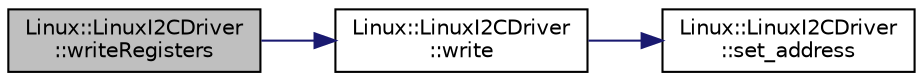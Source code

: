 digraph "Linux::LinuxI2CDriver::writeRegisters"
{
 // INTERACTIVE_SVG=YES
  edge [fontname="Helvetica",fontsize="10",labelfontname="Helvetica",labelfontsize="10"];
  node [fontname="Helvetica",fontsize="10",shape=record];
  rankdir="LR";
  Node1 [label="Linux::LinuxI2CDriver\l::writeRegisters",height=0.2,width=0.4,color="black", fillcolor="grey75", style="filled" fontcolor="black"];
  Node1 -> Node2 [color="midnightblue",fontsize="10",style="solid",fontname="Helvetica"];
  Node2 [label="Linux::LinuxI2CDriver\l::write",height=0.2,width=0.4,color="black", fillcolor="white", style="filled",URL="$classLinux_1_1LinuxI2CDriver.html#aaa2c671ac80b0ab631281af3e228b352"];
  Node2 -> Node3 [color="midnightblue",fontsize="10",style="solid",fontname="Helvetica"];
  Node3 [label="Linux::LinuxI2CDriver\l::set_address",height=0.2,width=0.4,color="black", fillcolor="white", style="filled",URL="$classLinux_1_1LinuxI2CDriver.html#a1b3a8320bcaed7edd84dc0af51a694f9"];
}
